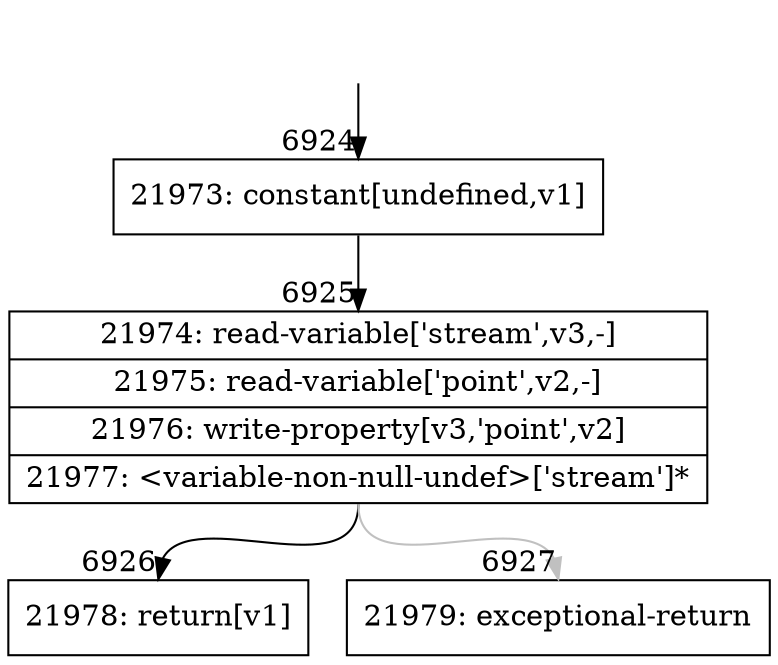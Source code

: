 digraph {
rankdir="TD"
BB_entry624[shape=none,label=""];
BB_entry624 -> BB6924 [tailport=s, headport=n, headlabel="    6924"]
BB6924 [shape=record label="{21973: constant[undefined,v1]}" ] 
BB6924 -> BB6925 [tailport=s, headport=n, headlabel="      6925"]
BB6925 [shape=record label="{21974: read-variable['stream',v3,-]|21975: read-variable['point',v2,-]|21976: write-property[v3,'point',v2]|21977: \<variable-non-null-undef\>['stream']*}" ] 
BB6925 -> BB6926 [tailport=s, headport=n, headlabel="      6926"]
BB6925 -> BB6927 [tailport=s, headport=n, color=gray, headlabel="      6927"]
BB6926 [shape=record label="{21978: return[v1]}" ] 
BB6927 [shape=record label="{21979: exceptional-return}" ] 
//#$~ 4008
}
